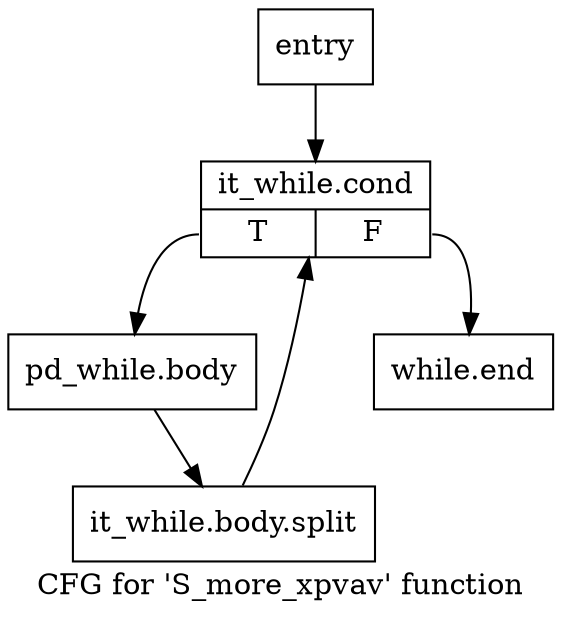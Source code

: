 digraph "CFG for 'S_more_xpvav' function" {
	label="CFG for 'S_more_xpvav' function";

	Node0x3dc6080 [shape=record,label="{entry}"];
	Node0x3dc6080 -> Node0x3dc60d0;
	Node0x3dc60d0 [shape=record,label="{it_while.cond|{<s0>T|<s1>F}}"];
	Node0x3dc60d0:s0 -> Node0x3dc64f0;
	Node0x3dc60d0:s1 -> Node0x3dc6540;
	Node0x3dc64f0 [shape=record,label="{pd_while.body}"];
	Node0x3dc64f0 -> Node0x61c6690;
	Node0x61c6690 [shape=record,label="{it_while.body.split}"];
	Node0x61c6690 -> Node0x3dc60d0;
	Node0x3dc6540 [shape=record,label="{while.end}"];
}
